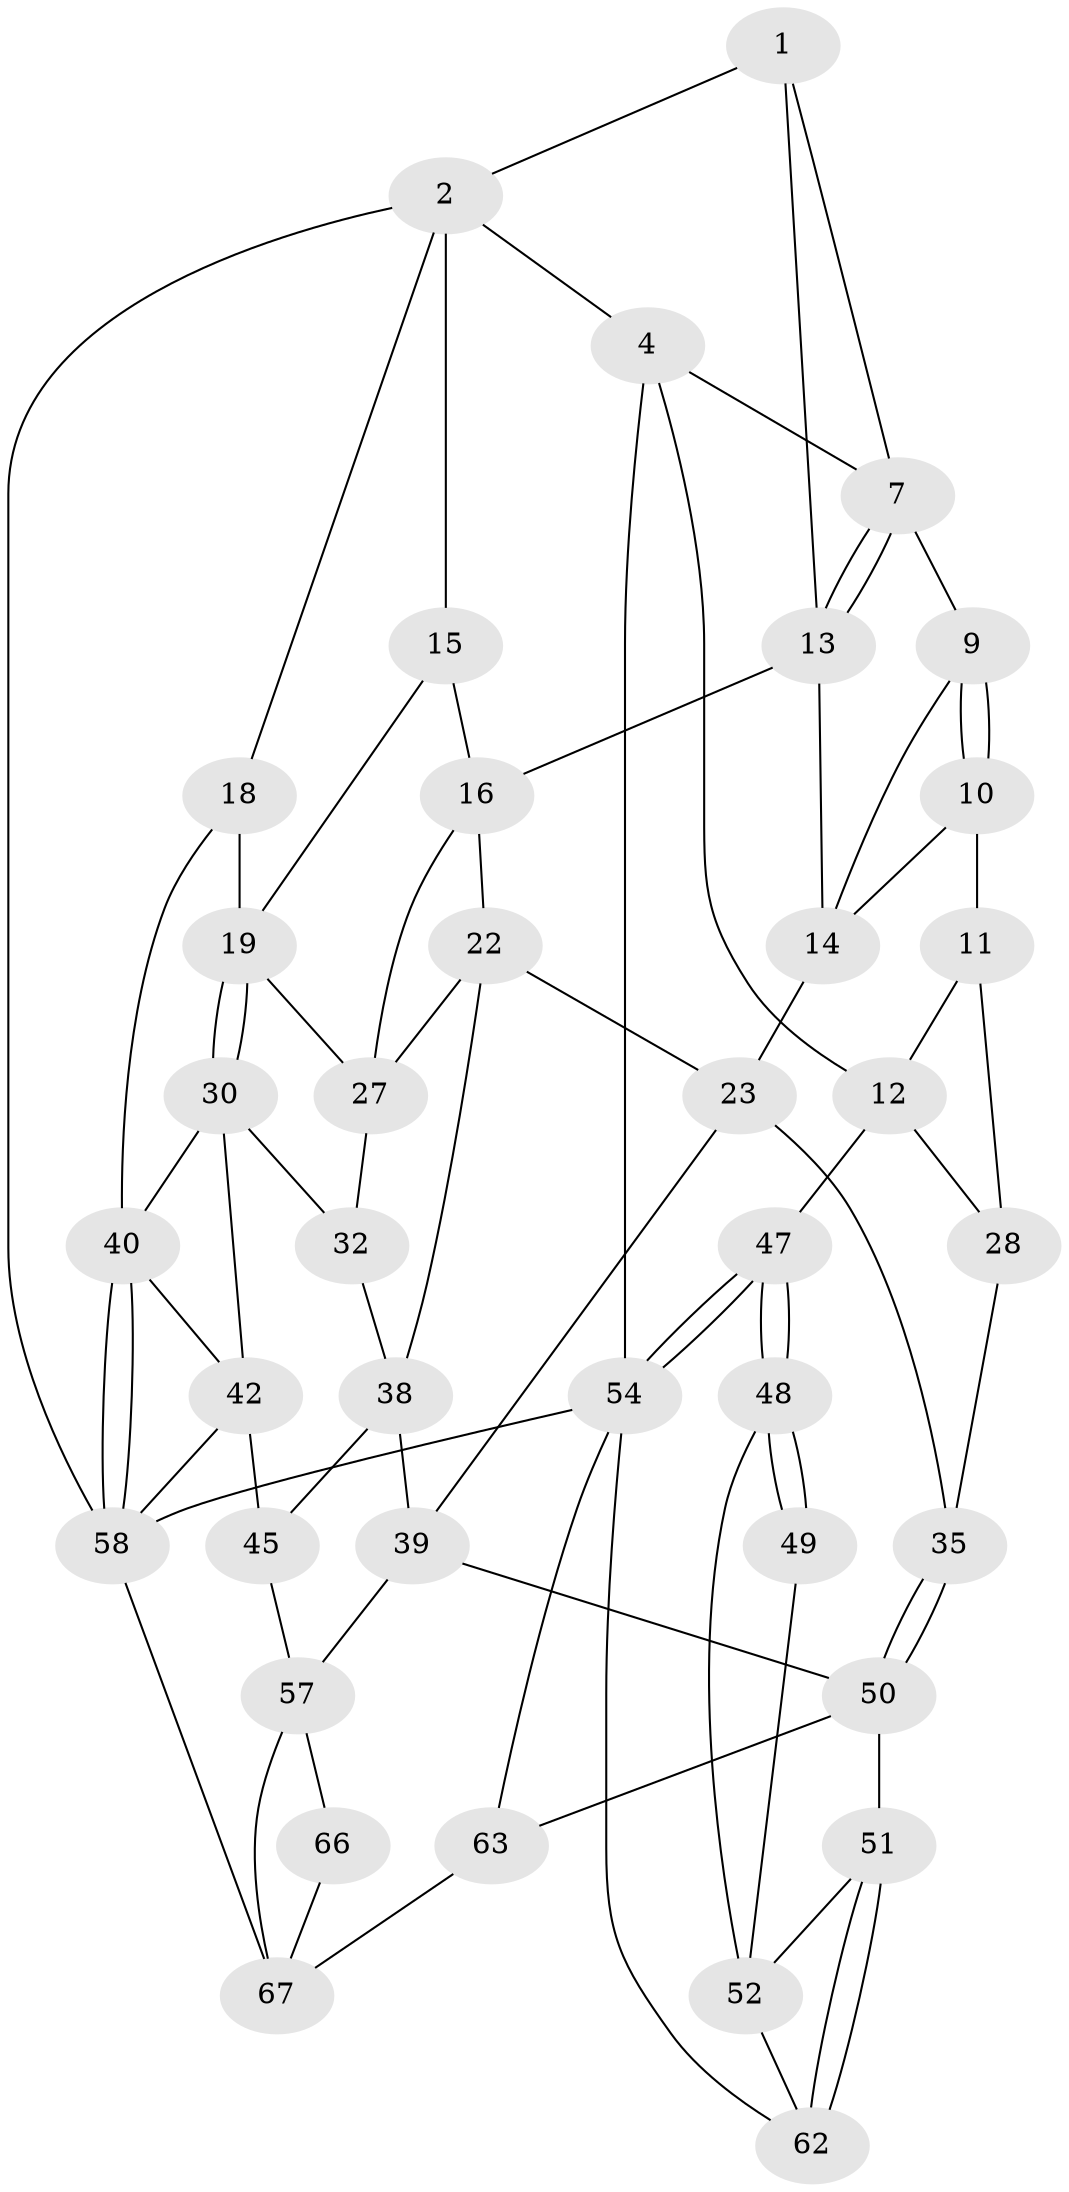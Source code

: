 // original degree distribution, {3: 0.058823529411764705, 4: 0.23529411764705882, 6: 0.2647058823529412, 5: 0.4411764705882353}
// Generated by graph-tools (version 1.1) at 2025/11/02/27/25 16:11:58]
// undirected, 39 vertices, 79 edges
graph export_dot {
graph [start="1"]
  node [color=gray90,style=filled];
  1 [pos="+0.4853454671280554+0",super="+6"];
  2 [pos="+0.8466391239113911+0",super="+3"];
  4 [pos="+0+0",super="+5"];
  7 [pos="+0.28526566010807114+0.0509342531521677",super="+8"];
  9 [pos="+0.1962372814047404+0.18297918329566387"];
  10 [pos="+0.18301764860793213+0.19161132712815304",super="+25"];
  11 [pos="+0.05885061844274888+0.18349626207396375",super="+26"];
  12 [pos="+0+0",super="+29"];
  13 [pos="+0.2699824960595534+0.168249692640611",super="+17"];
  14 [pos="+0.22998233597632786+0.18578894669138454",super="+24"];
  15 [pos="+0.811516561862059+0"];
  16 [pos="+0.5047284104001994+0.24373338875743247",super="+21"];
  18 [pos="+1+0.3920253136682324"];
  19 [pos="+0.9494415250944269+0.384439820369128",super="+20"];
  22 [pos="+0.45974103106068104+0.43646627647475134",super="+37"];
  23 [pos="+0.44307270468121485+0.44541031755911936",super="+34"];
  27 [pos="+0.6178281512674244+0.3835004819370449",super="+33"];
  28 [pos="+0+0.49045917937424366"];
  30 [pos="+0.8532911617095886+0.6143828011693324",super="+31"];
  32 [pos="+0.8322976582596249+0.6318598187171592"];
  35 [pos="+0.3213866476700287+0.6464442558392208",super="+36"];
  38 [pos="+0.6301949931496353+0.6964880148946389",super="+43"];
  39 [pos="+0.5684710690972336+0.7426615414636791",super="+55"];
  40 [pos="+1+0.6920733943210802",super="+41"];
  42 [pos="+0.8873433149928641+0.7934265513138359",super="+44"];
  45 [pos="+0.7956292116537209+0.8729747274155405",super="+46"];
  47 [pos="+0+0.8472998518429466"];
  48 [pos="+0+0.8447597081067477",super="+59"];
  49 [pos="+0.1786402627167533+0.6480153804246543",super="+53"];
  50 [pos="+0.34196166685724577+0.790190178788667",super="+56"];
  51 [pos="+0.3121175877434099+0.8088978502835094"];
  52 [pos="+0.1582669458787167+0.840916445851832",super="+60"];
  54 [pos="+0+1",super="+64"];
  57 [pos="+0.5317218441844028+0.8733236334487097",super="+65"];
  58 [pos="+1+1",super="+61"];
  62 [pos="+0.205676327204546+1"];
  63 [pos="+0.3115691692662686+1"];
  66 [pos="+0.7921826628982287+0.8759111026757365"];
  67 [pos="+0.592014818427713+1",super="+68"];
  1 -- 2;
  1 -- 7;
  1 -- 13;
  2 -- 15;
  2 -- 18;
  2 -- 4;
  2 -- 58;
  4 -- 12;
  4 -- 54;
  4 -- 7;
  7 -- 13;
  7 -- 13;
  7 -- 9;
  9 -- 10;
  9 -- 10;
  9 -- 14;
  10 -- 11 [weight=2];
  10 -- 14;
  11 -- 12;
  11 -- 28;
  12 -- 28;
  12 -- 47;
  13 -- 14;
  13 -- 16;
  14 -- 23;
  15 -- 16;
  15 -- 19;
  16 -- 27;
  16 -- 22;
  18 -- 19;
  18 -- 40;
  19 -- 30;
  19 -- 30;
  19 -- 27;
  22 -- 23;
  22 -- 38;
  22 -- 27;
  23 -- 35;
  23 -- 39;
  27 -- 32;
  28 -- 35;
  30 -- 32;
  30 -- 42;
  30 -- 40;
  32 -- 38;
  35 -- 50;
  35 -- 50;
  38 -- 39;
  38 -- 45;
  39 -- 57;
  39 -- 50;
  40 -- 58;
  40 -- 58;
  40 -- 42;
  42 -- 58;
  42 -- 45;
  45 -- 57;
  47 -- 48;
  47 -- 48;
  47 -- 54;
  47 -- 54;
  48 -- 49 [weight=2];
  48 -- 49;
  48 -- 52;
  49 -- 52;
  50 -- 51;
  50 -- 63;
  51 -- 52;
  51 -- 62;
  51 -- 62;
  52 -- 62;
  54 -- 62;
  54 -- 63;
  54 -- 58;
  57 -- 66;
  57 -- 67;
  58 -- 67;
  63 -- 67;
  66 -- 67;
}

